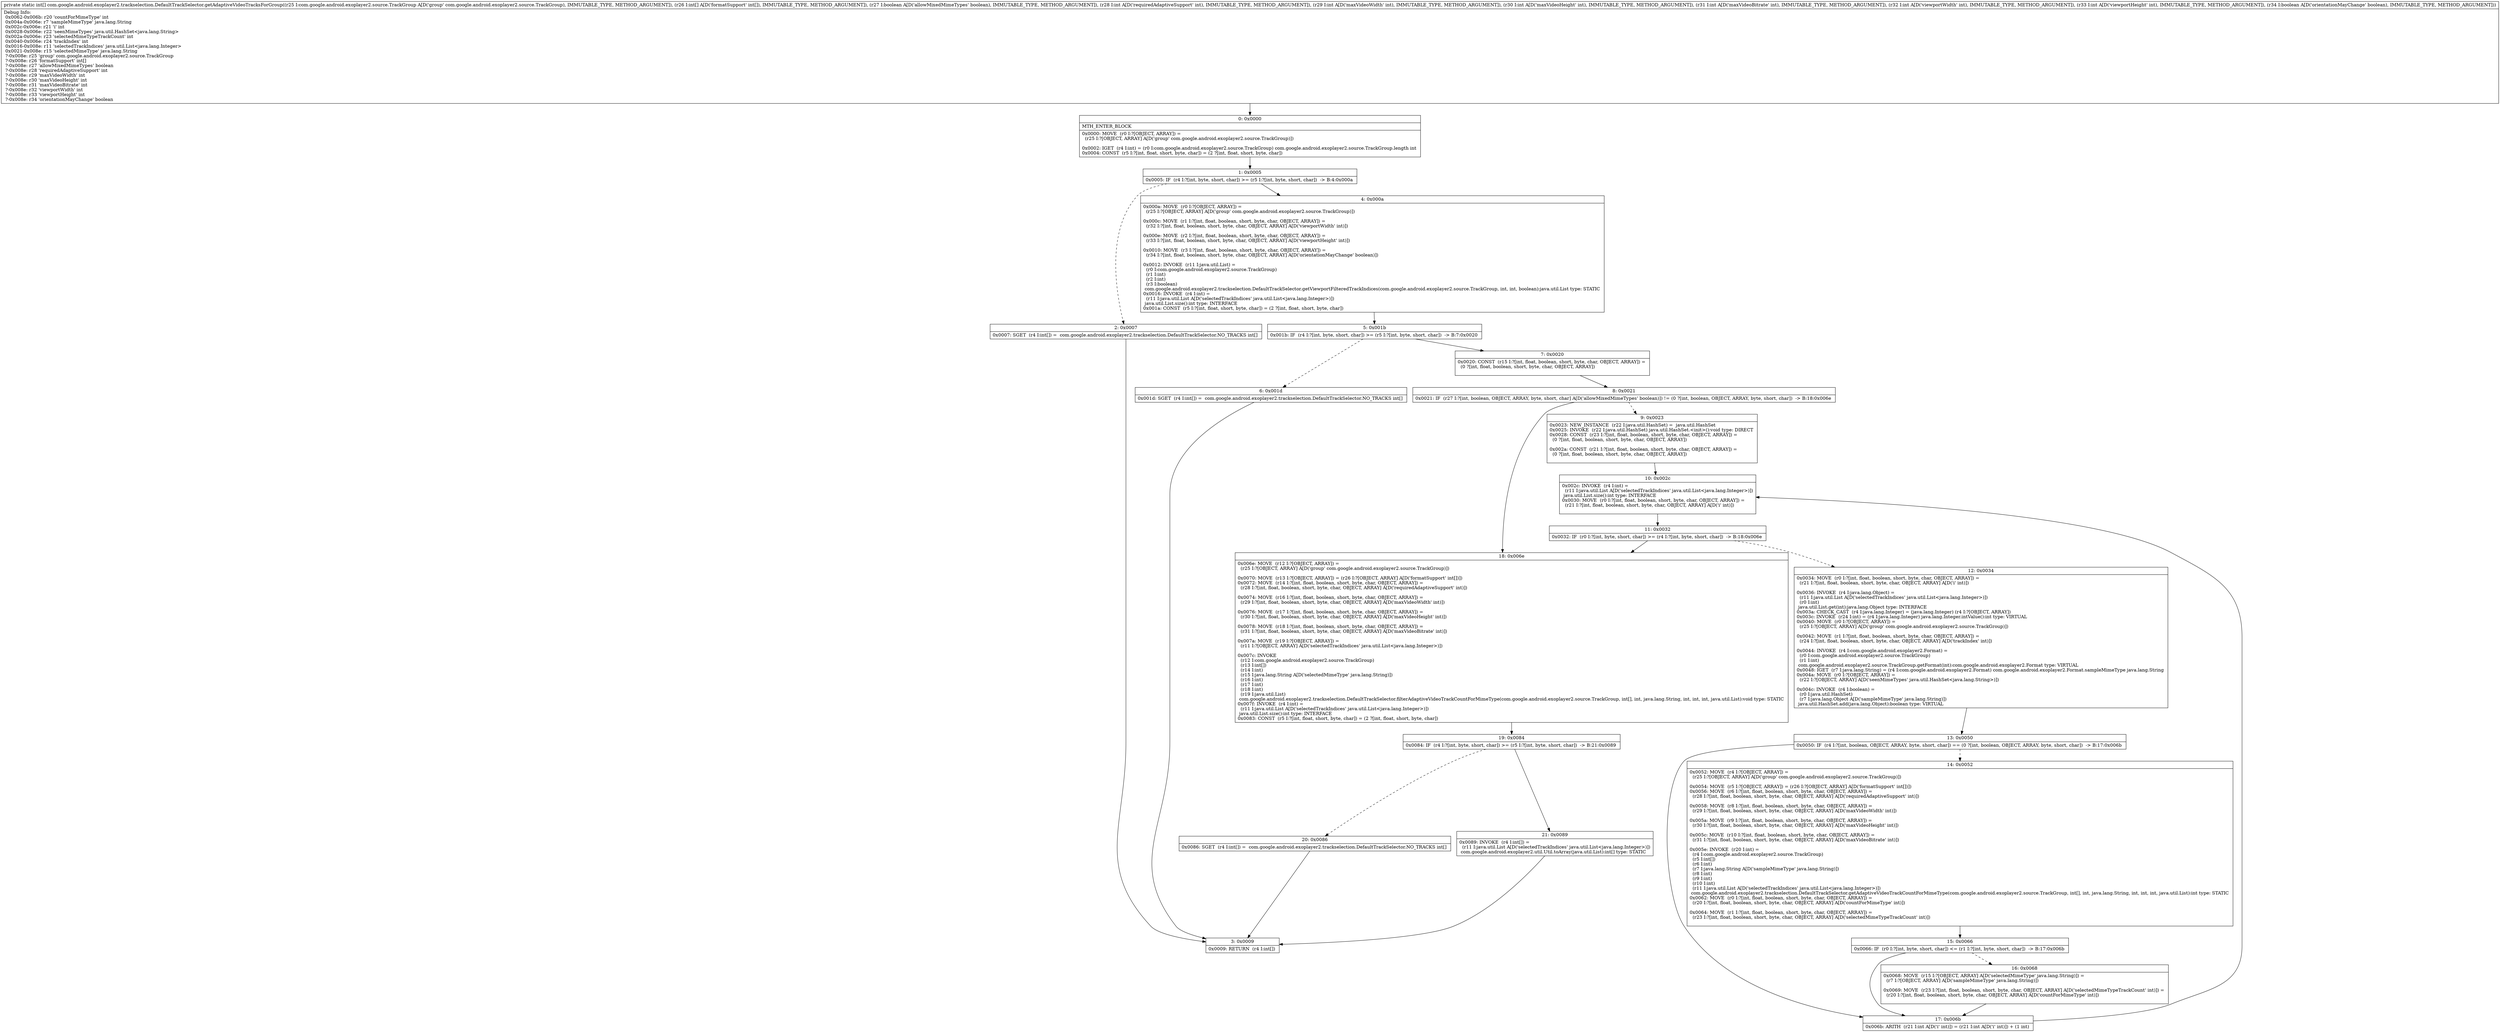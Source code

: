 digraph "CFG forcom.google.android.exoplayer2.trackselection.DefaultTrackSelector.getAdaptiveVideoTracksForGroup(Lcom\/google\/android\/exoplayer2\/source\/TrackGroup;[IZIIIIIIZ)[I" {
Node_0 [shape=record,label="{0\:\ 0x0000|MTH_ENTER_BLOCK\l|0x0000: MOVE  (r0 I:?[OBJECT, ARRAY]) = \l  (r25 I:?[OBJECT, ARRAY] A[D('group' com.google.android.exoplayer2.source.TrackGroup)])\l \l0x0002: IGET  (r4 I:int) = (r0 I:com.google.android.exoplayer2.source.TrackGroup) com.google.android.exoplayer2.source.TrackGroup.length int \l0x0004: CONST  (r5 I:?[int, float, short, byte, char]) = (2 ?[int, float, short, byte, char]) \l}"];
Node_1 [shape=record,label="{1\:\ 0x0005|0x0005: IF  (r4 I:?[int, byte, short, char]) \>= (r5 I:?[int, byte, short, char])  \-\> B:4:0x000a \l}"];
Node_2 [shape=record,label="{2\:\ 0x0007|0x0007: SGET  (r4 I:int[]) =  com.google.android.exoplayer2.trackselection.DefaultTrackSelector.NO_TRACKS int[] \l}"];
Node_3 [shape=record,label="{3\:\ 0x0009|0x0009: RETURN  (r4 I:int[]) \l}"];
Node_4 [shape=record,label="{4\:\ 0x000a|0x000a: MOVE  (r0 I:?[OBJECT, ARRAY]) = \l  (r25 I:?[OBJECT, ARRAY] A[D('group' com.google.android.exoplayer2.source.TrackGroup)])\l \l0x000c: MOVE  (r1 I:?[int, float, boolean, short, byte, char, OBJECT, ARRAY]) = \l  (r32 I:?[int, float, boolean, short, byte, char, OBJECT, ARRAY] A[D('viewportWidth' int)])\l \l0x000e: MOVE  (r2 I:?[int, float, boolean, short, byte, char, OBJECT, ARRAY]) = \l  (r33 I:?[int, float, boolean, short, byte, char, OBJECT, ARRAY] A[D('viewportHeight' int)])\l \l0x0010: MOVE  (r3 I:?[int, float, boolean, short, byte, char, OBJECT, ARRAY]) = \l  (r34 I:?[int, float, boolean, short, byte, char, OBJECT, ARRAY] A[D('orientationMayChange' boolean)])\l \l0x0012: INVOKE  (r11 I:java.util.List) = \l  (r0 I:com.google.android.exoplayer2.source.TrackGroup)\l  (r1 I:int)\l  (r2 I:int)\l  (r3 I:boolean)\l com.google.android.exoplayer2.trackselection.DefaultTrackSelector.getViewportFilteredTrackIndices(com.google.android.exoplayer2.source.TrackGroup, int, int, boolean):java.util.List type: STATIC \l0x0016: INVOKE  (r4 I:int) = \l  (r11 I:java.util.List A[D('selectedTrackIndices' java.util.List\<java.lang.Integer\>)])\l java.util.List.size():int type: INTERFACE \l0x001a: CONST  (r5 I:?[int, float, short, byte, char]) = (2 ?[int, float, short, byte, char]) \l}"];
Node_5 [shape=record,label="{5\:\ 0x001b|0x001b: IF  (r4 I:?[int, byte, short, char]) \>= (r5 I:?[int, byte, short, char])  \-\> B:7:0x0020 \l}"];
Node_6 [shape=record,label="{6\:\ 0x001d|0x001d: SGET  (r4 I:int[]) =  com.google.android.exoplayer2.trackselection.DefaultTrackSelector.NO_TRACKS int[] \l}"];
Node_7 [shape=record,label="{7\:\ 0x0020|0x0020: CONST  (r15 I:?[int, float, boolean, short, byte, char, OBJECT, ARRAY]) = \l  (0 ?[int, float, boolean, short, byte, char, OBJECT, ARRAY])\l \l}"];
Node_8 [shape=record,label="{8\:\ 0x0021|0x0021: IF  (r27 I:?[int, boolean, OBJECT, ARRAY, byte, short, char] A[D('allowMixedMimeTypes' boolean)]) != (0 ?[int, boolean, OBJECT, ARRAY, byte, short, char])  \-\> B:18:0x006e \l}"];
Node_9 [shape=record,label="{9\:\ 0x0023|0x0023: NEW_INSTANCE  (r22 I:java.util.HashSet) =  java.util.HashSet \l0x0025: INVOKE  (r22 I:java.util.HashSet) java.util.HashSet.\<init\>():void type: DIRECT \l0x0028: CONST  (r23 I:?[int, float, boolean, short, byte, char, OBJECT, ARRAY]) = \l  (0 ?[int, float, boolean, short, byte, char, OBJECT, ARRAY])\l \l0x002a: CONST  (r21 I:?[int, float, boolean, short, byte, char, OBJECT, ARRAY]) = \l  (0 ?[int, float, boolean, short, byte, char, OBJECT, ARRAY])\l \l}"];
Node_10 [shape=record,label="{10\:\ 0x002c|0x002c: INVOKE  (r4 I:int) = \l  (r11 I:java.util.List A[D('selectedTrackIndices' java.util.List\<java.lang.Integer\>)])\l java.util.List.size():int type: INTERFACE \l0x0030: MOVE  (r0 I:?[int, float, boolean, short, byte, char, OBJECT, ARRAY]) = \l  (r21 I:?[int, float, boolean, short, byte, char, OBJECT, ARRAY] A[D('i' int)])\l \l}"];
Node_11 [shape=record,label="{11\:\ 0x0032|0x0032: IF  (r0 I:?[int, byte, short, char]) \>= (r4 I:?[int, byte, short, char])  \-\> B:18:0x006e \l}"];
Node_12 [shape=record,label="{12\:\ 0x0034|0x0034: MOVE  (r0 I:?[int, float, boolean, short, byte, char, OBJECT, ARRAY]) = \l  (r21 I:?[int, float, boolean, short, byte, char, OBJECT, ARRAY] A[D('i' int)])\l \l0x0036: INVOKE  (r4 I:java.lang.Object) = \l  (r11 I:java.util.List A[D('selectedTrackIndices' java.util.List\<java.lang.Integer\>)])\l  (r0 I:int)\l java.util.List.get(int):java.lang.Object type: INTERFACE \l0x003a: CHECK_CAST  (r4 I:java.lang.Integer) = (java.lang.Integer) (r4 I:?[OBJECT, ARRAY]) \l0x003c: INVOKE  (r24 I:int) = (r4 I:java.lang.Integer) java.lang.Integer.intValue():int type: VIRTUAL \l0x0040: MOVE  (r0 I:?[OBJECT, ARRAY]) = \l  (r25 I:?[OBJECT, ARRAY] A[D('group' com.google.android.exoplayer2.source.TrackGroup)])\l \l0x0042: MOVE  (r1 I:?[int, float, boolean, short, byte, char, OBJECT, ARRAY]) = \l  (r24 I:?[int, float, boolean, short, byte, char, OBJECT, ARRAY] A[D('trackIndex' int)])\l \l0x0044: INVOKE  (r4 I:com.google.android.exoplayer2.Format) = \l  (r0 I:com.google.android.exoplayer2.source.TrackGroup)\l  (r1 I:int)\l com.google.android.exoplayer2.source.TrackGroup.getFormat(int):com.google.android.exoplayer2.Format type: VIRTUAL \l0x0048: IGET  (r7 I:java.lang.String) = (r4 I:com.google.android.exoplayer2.Format) com.google.android.exoplayer2.Format.sampleMimeType java.lang.String \l0x004a: MOVE  (r0 I:?[OBJECT, ARRAY]) = \l  (r22 I:?[OBJECT, ARRAY] A[D('seenMimeTypes' java.util.HashSet\<java.lang.String\>)])\l \l0x004c: INVOKE  (r4 I:boolean) = \l  (r0 I:java.util.HashSet)\l  (r7 I:java.lang.Object A[D('sampleMimeType' java.lang.String)])\l java.util.HashSet.add(java.lang.Object):boolean type: VIRTUAL \l}"];
Node_13 [shape=record,label="{13\:\ 0x0050|0x0050: IF  (r4 I:?[int, boolean, OBJECT, ARRAY, byte, short, char]) == (0 ?[int, boolean, OBJECT, ARRAY, byte, short, char])  \-\> B:17:0x006b \l}"];
Node_14 [shape=record,label="{14\:\ 0x0052|0x0052: MOVE  (r4 I:?[OBJECT, ARRAY]) = \l  (r25 I:?[OBJECT, ARRAY] A[D('group' com.google.android.exoplayer2.source.TrackGroup)])\l \l0x0054: MOVE  (r5 I:?[OBJECT, ARRAY]) = (r26 I:?[OBJECT, ARRAY] A[D('formatSupport' int[])]) \l0x0056: MOVE  (r6 I:?[int, float, boolean, short, byte, char, OBJECT, ARRAY]) = \l  (r28 I:?[int, float, boolean, short, byte, char, OBJECT, ARRAY] A[D('requiredAdaptiveSupport' int)])\l \l0x0058: MOVE  (r8 I:?[int, float, boolean, short, byte, char, OBJECT, ARRAY]) = \l  (r29 I:?[int, float, boolean, short, byte, char, OBJECT, ARRAY] A[D('maxVideoWidth' int)])\l \l0x005a: MOVE  (r9 I:?[int, float, boolean, short, byte, char, OBJECT, ARRAY]) = \l  (r30 I:?[int, float, boolean, short, byte, char, OBJECT, ARRAY] A[D('maxVideoHeight' int)])\l \l0x005c: MOVE  (r10 I:?[int, float, boolean, short, byte, char, OBJECT, ARRAY]) = \l  (r31 I:?[int, float, boolean, short, byte, char, OBJECT, ARRAY] A[D('maxVideoBitrate' int)])\l \l0x005e: INVOKE  (r20 I:int) = \l  (r4 I:com.google.android.exoplayer2.source.TrackGroup)\l  (r5 I:int[])\l  (r6 I:int)\l  (r7 I:java.lang.String A[D('sampleMimeType' java.lang.String)])\l  (r8 I:int)\l  (r9 I:int)\l  (r10 I:int)\l  (r11 I:java.util.List A[D('selectedTrackIndices' java.util.List\<java.lang.Integer\>)])\l com.google.android.exoplayer2.trackselection.DefaultTrackSelector.getAdaptiveVideoTrackCountForMimeType(com.google.android.exoplayer2.source.TrackGroup, int[], int, java.lang.String, int, int, int, java.util.List):int type: STATIC \l0x0062: MOVE  (r0 I:?[int, float, boolean, short, byte, char, OBJECT, ARRAY]) = \l  (r20 I:?[int, float, boolean, short, byte, char, OBJECT, ARRAY] A[D('countForMimeType' int)])\l \l0x0064: MOVE  (r1 I:?[int, float, boolean, short, byte, char, OBJECT, ARRAY]) = \l  (r23 I:?[int, float, boolean, short, byte, char, OBJECT, ARRAY] A[D('selectedMimeTypeTrackCount' int)])\l \l}"];
Node_15 [shape=record,label="{15\:\ 0x0066|0x0066: IF  (r0 I:?[int, byte, short, char]) \<= (r1 I:?[int, byte, short, char])  \-\> B:17:0x006b \l}"];
Node_16 [shape=record,label="{16\:\ 0x0068|0x0068: MOVE  (r15 I:?[OBJECT, ARRAY] A[D('selectedMimeType' java.lang.String)]) = \l  (r7 I:?[OBJECT, ARRAY] A[D('sampleMimeType' java.lang.String)])\l \l0x0069: MOVE  (r23 I:?[int, float, boolean, short, byte, char, OBJECT, ARRAY] A[D('selectedMimeTypeTrackCount' int)]) = \l  (r20 I:?[int, float, boolean, short, byte, char, OBJECT, ARRAY] A[D('countForMimeType' int)])\l \l}"];
Node_17 [shape=record,label="{17\:\ 0x006b|0x006b: ARITH  (r21 I:int A[D('i' int)]) = (r21 I:int A[D('i' int)]) + (1 int) \l}"];
Node_18 [shape=record,label="{18\:\ 0x006e|0x006e: MOVE  (r12 I:?[OBJECT, ARRAY]) = \l  (r25 I:?[OBJECT, ARRAY] A[D('group' com.google.android.exoplayer2.source.TrackGroup)])\l \l0x0070: MOVE  (r13 I:?[OBJECT, ARRAY]) = (r26 I:?[OBJECT, ARRAY] A[D('formatSupport' int[])]) \l0x0072: MOVE  (r14 I:?[int, float, boolean, short, byte, char, OBJECT, ARRAY]) = \l  (r28 I:?[int, float, boolean, short, byte, char, OBJECT, ARRAY] A[D('requiredAdaptiveSupport' int)])\l \l0x0074: MOVE  (r16 I:?[int, float, boolean, short, byte, char, OBJECT, ARRAY]) = \l  (r29 I:?[int, float, boolean, short, byte, char, OBJECT, ARRAY] A[D('maxVideoWidth' int)])\l \l0x0076: MOVE  (r17 I:?[int, float, boolean, short, byte, char, OBJECT, ARRAY]) = \l  (r30 I:?[int, float, boolean, short, byte, char, OBJECT, ARRAY] A[D('maxVideoHeight' int)])\l \l0x0078: MOVE  (r18 I:?[int, float, boolean, short, byte, char, OBJECT, ARRAY]) = \l  (r31 I:?[int, float, boolean, short, byte, char, OBJECT, ARRAY] A[D('maxVideoBitrate' int)])\l \l0x007a: MOVE  (r19 I:?[OBJECT, ARRAY]) = \l  (r11 I:?[OBJECT, ARRAY] A[D('selectedTrackIndices' java.util.List\<java.lang.Integer\>)])\l \l0x007c: INVOKE  \l  (r12 I:com.google.android.exoplayer2.source.TrackGroup)\l  (r13 I:int[])\l  (r14 I:int)\l  (r15 I:java.lang.String A[D('selectedMimeType' java.lang.String)])\l  (r16 I:int)\l  (r17 I:int)\l  (r18 I:int)\l  (r19 I:java.util.List)\l com.google.android.exoplayer2.trackselection.DefaultTrackSelector.filterAdaptiveVideoTrackCountForMimeType(com.google.android.exoplayer2.source.TrackGroup, int[], int, java.lang.String, int, int, int, java.util.List):void type: STATIC \l0x007f: INVOKE  (r4 I:int) = \l  (r11 I:java.util.List A[D('selectedTrackIndices' java.util.List\<java.lang.Integer\>)])\l java.util.List.size():int type: INTERFACE \l0x0083: CONST  (r5 I:?[int, float, short, byte, char]) = (2 ?[int, float, short, byte, char]) \l}"];
Node_19 [shape=record,label="{19\:\ 0x0084|0x0084: IF  (r4 I:?[int, byte, short, char]) \>= (r5 I:?[int, byte, short, char])  \-\> B:21:0x0089 \l}"];
Node_20 [shape=record,label="{20\:\ 0x0086|0x0086: SGET  (r4 I:int[]) =  com.google.android.exoplayer2.trackselection.DefaultTrackSelector.NO_TRACKS int[] \l}"];
Node_21 [shape=record,label="{21\:\ 0x0089|0x0089: INVOKE  (r4 I:int[]) = \l  (r11 I:java.util.List A[D('selectedTrackIndices' java.util.List\<java.lang.Integer\>)])\l com.google.android.exoplayer2.util.Util.toArray(java.util.List):int[] type: STATIC \l}"];
MethodNode[shape=record,label="{private static int[] com.google.android.exoplayer2.trackselection.DefaultTrackSelector.getAdaptiveVideoTracksForGroup((r25 I:com.google.android.exoplayer2.source.TrackGroup A[D('group' com.google.android.exoplayer2.source.TrackGroup), IMMUTABLE_TYPE, METHOD_ARGUMENT]), (r26 I:int[] A[D('formatSupport' int[]), IMMUTABLE_TYPE, METHOD_ARGUMENT]), (r27 I:boolean A[D('allowMixedMimeTypes' boolean), IMMUTABLE_TYPE, METHOD_ARGUMENT]), (r28 I:int A[D('requiredAdaptiveSupport' int), IMMUTABLE_TYPE, METHOD_ARGUMENT]), (r29 I:int A[D('maxVideoWidth' int), IMMUTABLE_TYPE, METHOD_ARGUMENT]), (r30 I:int A[D('maxVideoHeight' int), IMMUTABLE_TYPE, METHOD_ARGUMENT]), (r31 I:int A[D('maxVideoBitrate' int), IMMUTABLE_TYPE, METHOD_ARGUMENT]), (r32 I:int A[D('viewportWidth' int), IMMUTABLE_TYPE, METHOD_ARGUMENT]), (r33 I:int A[D('viewportHeight' int), IMMUTABLE_TYPE, METHOD_ARGUMENT]), (r34 I:boolean A[D('orientationMayChange' boolean), IMMUTABLE_TYPE, METHOD_ARGUMENT]))  | Debug Info:\l  0x0062\-0x006b: r20 'countForMimeType' int\l  0x004a\-0x006e: r7 'sampleMimeType' java.lang.String\l  0x002c\-0x006e: r21 'i' int\l  0x0028\-0x006e: r22 'seenMimeTypes' java.util.HashSet\<java.lang.String\>\l  0x002a\-0x006e: r23 'selectedMimeTypeTrackCount' int\l  0x0040\-0x006e: r24 'trackIndex' int\l  0x0016\-0x008e: r11 'selectedTrackIndices' java.util.List\<java.lang.Integer\>\l  0x0021\-0x008e: r15 'selectedMimeType' java.lang.String\l  ?\-0x008e: r25 'group' com.google.android.exoplayer2.source.TrackGroup\l  ?\-0x008e: r26 'formatSupport' int[]\l  ?\-0x008e: r27 'allowMixedMimeTypes' boolean\l  ?\-0x008e: r28 'requiredAdaptiveSupport' int\l  ?\-0x008e: r29 'maxVideoWidth' int\l  ?\-0x008e: r30 'maxVideoHeight' int\l  ?\-0x008e: r31 'maxVideoBitrate' int\l  ?\-0x008e: r32 'viewportWidth' int\l  ?\-0x008e: r33 'viewportHeight' int\l  ?\-0x008e: r34 'orientationMayChange' boolean\l}"];
MethodNode -> Node_0;
Node_0 -> Node_1;
Node_1 -> Node_2[style=dashed];
Node_1 -> Node_4;
Node_2 -> Node_3;
Node_4 -> Node_5;
Node_5 -> Node_6[style=dashed];
Node_5 -> Node_7;
Node_6 -> Node_3;
Node_7 -> Node_8;
Node_8 -> Node_9[style=dashed];
Node_8 -> Node_18;
Node_9 -> Node_10;
Node_10 -> Node_11;
Node_11 -> Node_12[style=dashed];
Node_11 -> Node_18;
Node_12 -> Node_13;
Node_13 -> Node_14[style=dashed];
Node_13 -> Node_17;
Node_14 -> Node_15;
Node_15 -> Node_16[style=dashed];
Node_15 -> Node_17;
Node_16 -> Node_17;
Node_17 -> Node_10;
Node_18 -> Node_19;
Node_19 -> Node_20[style=dashed];
Node_19 -> Node_21;
Node_20 -> Node_3;
Node_21 -> Node_3;
}

